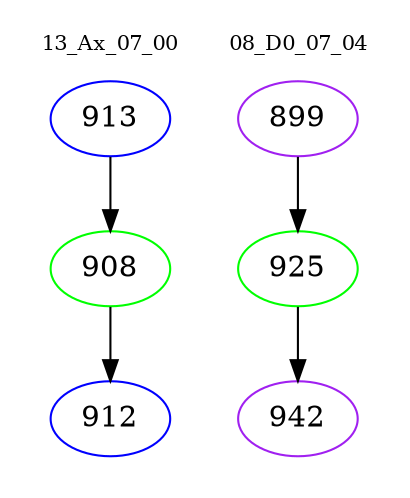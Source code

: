 digraph{
subgraph cluster_0 {
color = white
label = "13_Ax_07_00";
fontsize=10;
T0_913 [label="913", color="blue"]
T0_913 -> T0_908 [color="black"]
T0_908 [label="908", color="green"]
T0_908 -> T0_912 [color="black"]
T0_912 [label="912", color="blue"]
}
subgraph cluster_1 {
color = white
label = "08_D0_07_04";
fontsize=10;
T1_899 [label="899", color="purple"]
T1_899 -> T1_925 [color="black"]
T1_925 [label="925", color="green"]
T1_925 -> T1_942 [color="black"]
T1_942 [label="942", color="purple"]
}
}
